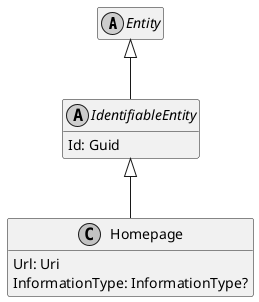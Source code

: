 ﻿@startuml
skinparam monochrome true
hide empty members

abstract class Entity {
}

Entity <|-- IdentifiableEntity

abstract class IdentifiableEntity {
    Id: Guid
}

IdentifiableEntity <|-- Homepage

class Homepage {
    Url: Uri
    InformationType: InformationType?
}

@enduml
